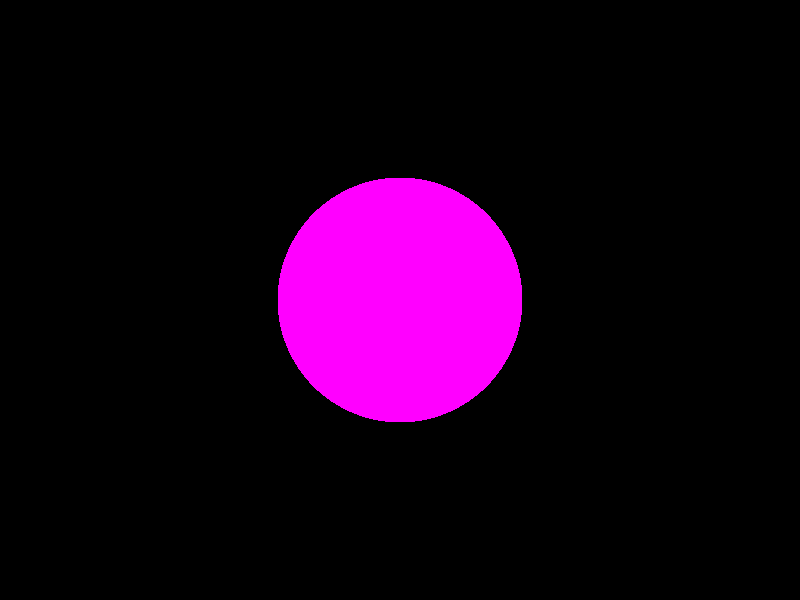 //Testing surfel generation

//camera pointing around 45 degrees
//camera {
//location  <-5, 5, 5> 
//up        <0,  1,  0>
//right     <.94, 0,  -.94>
//look_at   <0, 0, 0>
//}

//standard camera down z axis
camera {
  location  <0, 0, 5>
  up        <0,  1,  0>
  right     <1.33333, 0,  0>
  look_at   <0, 0, 0>
}

light_source {<-100, 100, 100> color rgb <1, 1, 1>}

//box { <-1,-1,-1>, <1,1,1>
//    pigment { color rgb <1.0, 0.0, 0.0>}
//    finish {ambient 0.2 diffuse 0.8}
//    translate <0, 0, 0>
//}

sphere { <0, 0, 0>, 1
  pigment { color rgb <1.0, 0.0, 1.0>}
  finish {ambient 0.5 diffuse 0.9}
  translate <0, 0, 0>
}

//triangle { <-2,-2,0>, <0,2,0>, <2,-2,0>
//  pigment { color rgb <1.0, 0.0, 1.0>}
//  finish {ambient 0.2 diffuse 0.4}
//  translate <0, 0, 0>
//}

